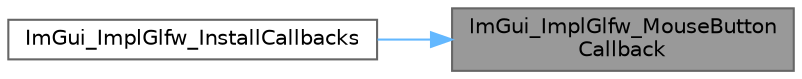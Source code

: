 digraph "ImGui_ImplGlfw_MouseButtonCallback"
{
 // LATEX_PDF_SIZE
  bgcolor="transparent";
  edge [fontname=Helvetica,fontsize=10,labelfontname=Helvetica,labelfontsize=10];
  node [fontname=Helvetica,fontsize=10,shape=box,height=0.2,width=0.4];
  rankdir="RL";
  Node1 [id="Node000001",label="ImGui_ImplGlfw_MouseButton\lCallback",height=0.2,width=0.4,color="gray40", fillcolor="grey60", style="filled", fontcolor="black",tooltip=" "];
  Node1 -> Node2 [id="edge1_Node000001_Node000002",dir="back",color="steelblue1",style="solid",tooltip=" "];
  Node2 [id="Node000002",label="ImGui_ImplGlfw_InstallCallbacks",height=0.2,width=0.4,color="grey40", fillcolor="white", style="filled",URL="$imgui__impl__glfw_8cpp.html#a6fe1ba0e49c2da76f4f28856bc8511fb",tooltip=" "];
}
